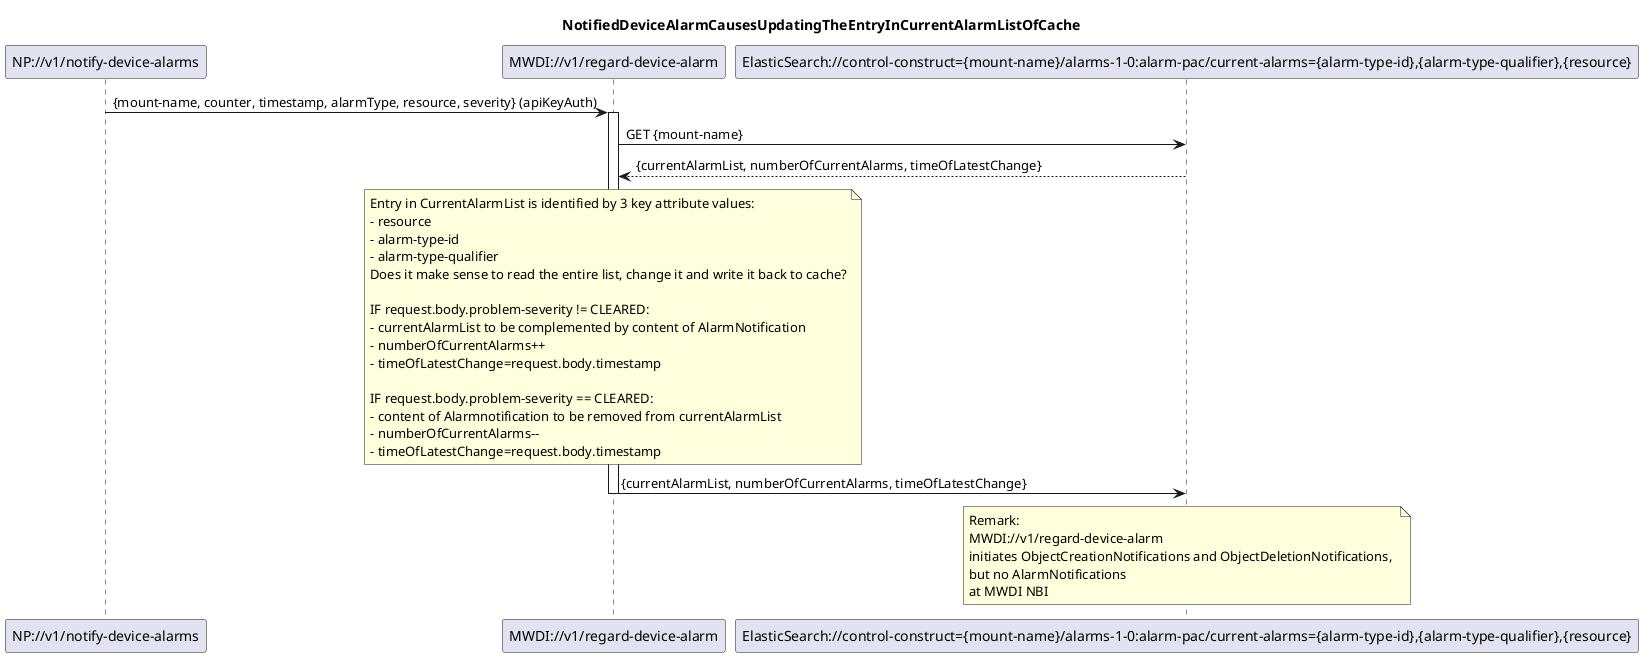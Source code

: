 @startuml 022_NotificationBasedAlarmListUpdate

skinparam responseMessageBelowArrow true

title NotifiedDeviceAlarmCausesUpdatingTheEntryInCurrentAlarmListOfCache

participant "NP://v1/notify-device-alarms" as subscription
participant "MWDI://v1/regard-device-alarm" as regardAlarm
participant "ElasticSearch://control-construct={mount-name}/alarms-1-0:alarm-pac/current-alarms={alarm-type-id},{alarm-type-qualifier},{resource}" as CurrentAlarms

subscription -> regardAlarm: {mount-name, counter, timestamp, alarmType, resource, severity} (apiKeyAuth)
activate regardAlarm

regardAlarm -> CurrentAlarms: GET {mount-name}
CurrentAlarms --> regardAlarm: {currentAlarmList, numberOfCurrentAlarms, timeOfLatestChange}

note over regardAlarm
Entry in CurrentAlarmList is identified by 3 key attribute values:
- resource
- alarm-type-id
- alarm-type-qualifier
Does it make sense to read the entire list, change it and write it back to cache?

IF request.body.problem-severity != CLEARED:
- currentAlarmList to be complemented by content of AlarmNotification
- numberOfCurrentAlarms++
- timeOfLatestChange=request.body.timestamp

IF request.body.problem-severity == CLEARED:
- content of Alarmnotification to be removed from currentAlarmList
- numberOfCurrentAlarms--
- timeOfLatestChange=request.body.timestamp
end note

regardAlarm -> CurrentAlarms: {currentAlarmList, numberOfCurrentAlarms, timeOfLatestChange}
deactivate regardAlarm

note over CurrentAlarms
Remark: 
MWDI://v1/regard-device-alarm 
initiates ObjectCreationNotifications and ObjectDeletionNotifications, 
but no AlarmNotifications 
at MWDI NBI
end note

@enduml